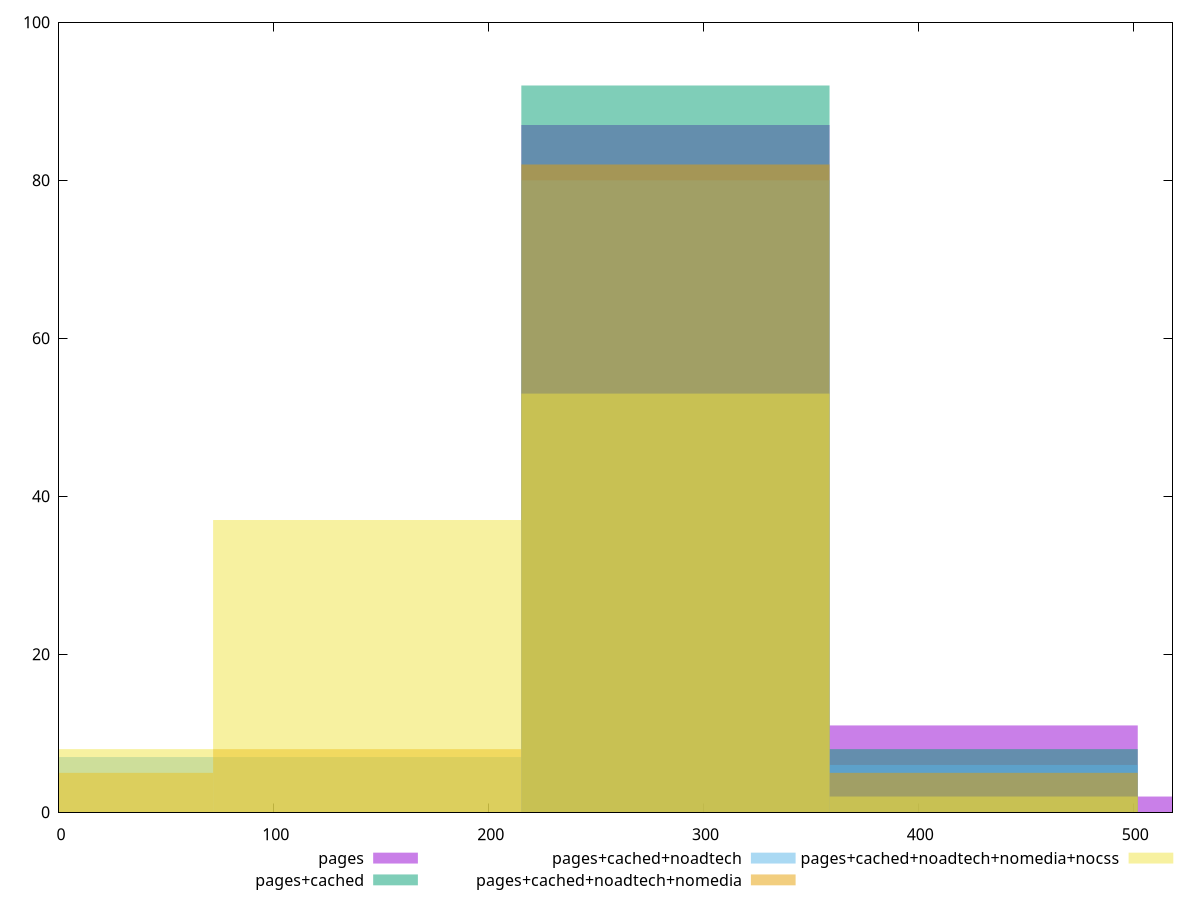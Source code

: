 reset

$pages <<EOF
286.9299553399466 87
430.3949330099199 11
573.8599106798932 2
EOF

$pagesCached <<EOF
286.9299553399466 92
430.3949330099199 8
EOF

$pagesCachedNoadtech <<EOF
286.9299553399466 80
0 7
430.3949330099199 6
143.4649776699733 7
EOF

$pagesCachedNoadtechNomedia <<EOF
286.9299553399466 82
430.3949330099199 5
0 5
143.4649776699733 8
EOF

$pagesCachedNoadtechNomediaNocss <<EOF
286.9299553399466 53
143.4649776699733 37
0 8
430.3949330099199 2
EOF

set key outside below
set boxwidth 143.4649776699733
set xrange [0:518.3]
set yrange [0:100]
set trange [0:100]
set style fill transparent solid 0.5 noborder
set terminal svg size 640, 530 enhanced background rgb 'white'
set output "report_00015_2021-02-09T16-11-33.973Z/uses-rel-preconnect/comparison/histogram/all_raw.svg"

plot $pages title "pages" with boxes, \
     $pagesCached title "pages+cached" with boxes, \
     $pagesCachedNoadtech title "pages+cached+noadtech" with boxes, \
     $pagesCachedNoadtechNomedia title "pages+cached+noadtech+nomedia" with boxes, \
     $pagesCachedNoadtechNomediaNocss title "pages+cached+noadtech+nomedia+nocss" with boxes

reset
